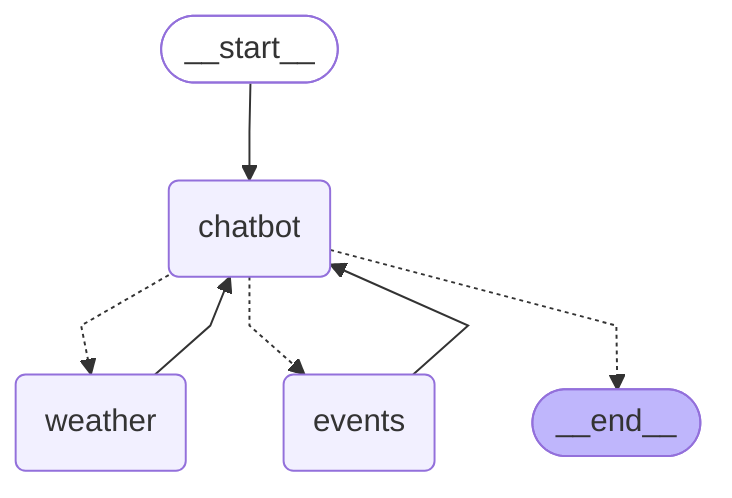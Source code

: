 ---
config:
  flowchart:
    curve: linear
---
graph TD;
	__start__([<p>__start__</p>]):::first
	chatbot(chatbot)
	weather(weather)
	events(events)
	__end__([<p>__end__</p>]):::last
	__start__ --> chatbot;
	events --> chatbot;
	weather --> chatbot;
	chatbot -.-> weather;
	chatbot -.-> events;
	chatbot -.-> __end__;
	classDef default fill:#f2f0ff,line-height:1.2
	classDef first fill-opacity:0
	classDef last fill:#bfb6fc